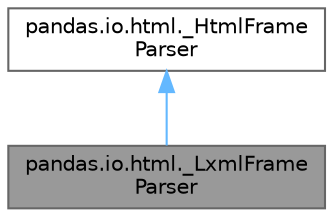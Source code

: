 digraph "pandas.io.html._LxmlFrameParser"
{
 // LATEX_PDF_SIZE
  bgcolor="transparent";
  edge [fontname=Helvetica,fontsize=10,labelfontname=Helvetica,labelfontsize=10];
  node [fontname=Helvetica,fontsize=10,shape=box,height=0.2,width=0.4];
  Node1 [id="Node000001",label="pandas.io.html._LxmlFrame\lParser",height=0.2,width=0.4,color="gray40", fillcolor="grey60", style="filled", fontcolor="black",tooltip=" "];
  Node2 -> Node1 [id="edge2_Node000001_Node000002",dir="back",color="steelblue1",style="solid",tooltip=" "];
  Node2 [id="Node000002",label="pandas.io.html._HtmlFrame\lParser",height=0.2,width=0.4,color="gray40", fillcolor="white", style="filled",URL="$classpandas_1_1io_1_1html_1_1__HtmlFrameParser.html",tooltip=" "];
}
